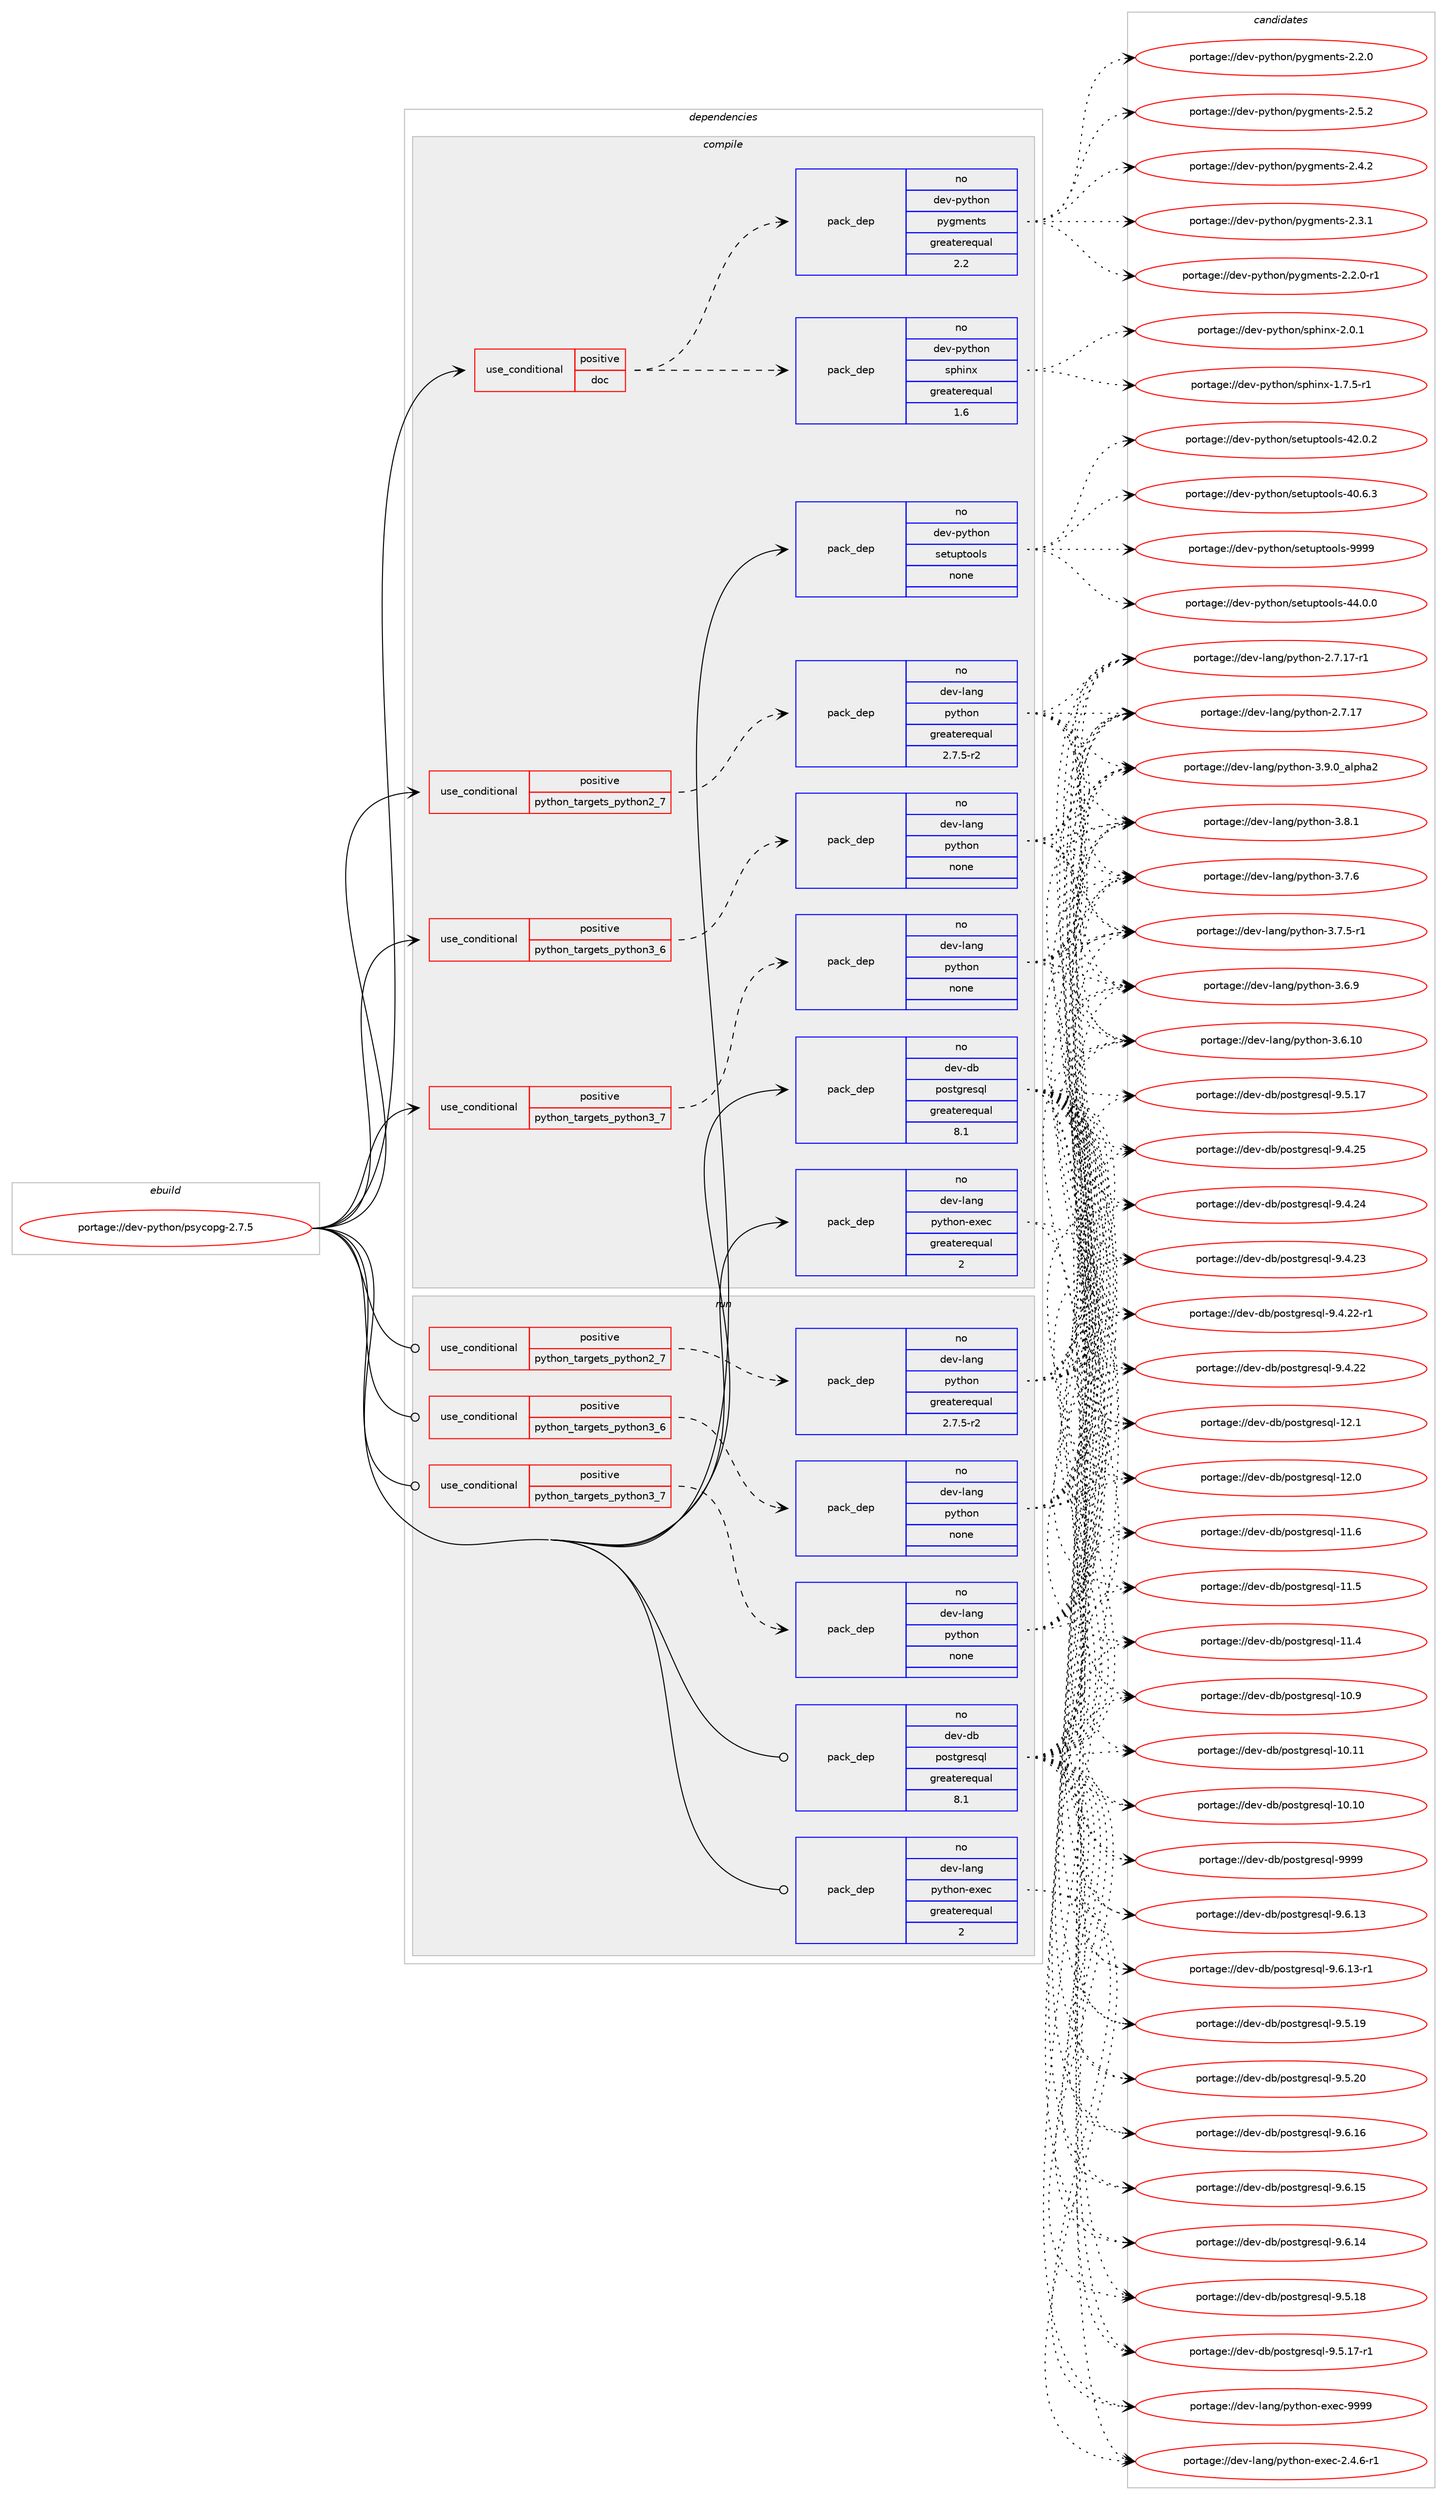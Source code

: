 digraph prolog {

# *************
# Graph options
# *************

newrank=true;
concentrate=true;
compound=true;
graph [rankdir=LR,fontname=Helvetica,fontsize=10,ranksep=1.5];#, ranksep=2.5, nodesep=0.2];
edge  [arrowhead=vee];
node  [fontname=Helvetica,fontsize=10];

# **********
# The ebuild
# **********

subgraph cluster_leftcol {
color=gray;
label=<<i>ebuild</i>>;
id [label="portage://dev-python/psycopg-2.7.5", color=red, width=4, href="../dev-python/psycopg-2.7.5.svg"];
}

# ****************
# The dependencies
# ****************

subgraph cluster_midcol {
color=gray;
label=<<i>dependencies</i>>;
subgraph cluster_compile {
fillcolor="#eeeeee";
style=filled;
label=<<i>compile</i>>;
subgraph cond110277 {
dependency440674 [label=<<TABLE BORDER="0" CELLBORDER="1" CELLSPACING="0" CELLPADDING="4"><TR><TD ROWSPAN="3" CELLPADDING="10">use_conditional</TD></TR><TR><TD>positive</TD></TR><TR><TD>doc</TD></TR></TABLE>>, shape=none, color=red];
subgraph pack325459 {
dependency440675 [label=<<TABLE BORDER="0" CELLBORDER="1" CELLSPACING="0" CELLPADDING="4" WIDTH="220"><TR><TD ROWSPAN="6" CELLPADDING="30">pack_dep</TD></TR><TR><TD WIDTH="110">no</TD></TR><TR><TD>dev-python</TD></TR><TR><TD>pygments</TD></TR><TR><TD>greaterequal</TD></TR><TR><TD>2.2</TD></TR></TABLE>>, shape=none, color=blue];
}
dependency440674:e -> dependency440675:w [weight=20,style="dashed",arrowhead="vee"];
subgraph pack325460 {
dependency440676 [label=<<TABLE BORDER="0" CELLBORDER="1" CELLSPACING="0" CELLPADDING="4" WIDTH="220"><TR><TD ROWSPAN="6" CELLPADDING="30">pack_dep</TD></TR><TR><TD WIDTH="110">no</TD></TR><TR><TD>dev-python</TD></TR><TR><TD>sphinx</TD></TR><TR><TD>greaterequal</TD></TR><TR><TD>1.6</TD></TR></TABLE>>, shape=none, color=blue];
}
dependency440674:e -> dependency440676:w [weight=20,style="dashed",arrowhead="vee"];
}
id:e -> dependency440674:w [weight=20,style="solid",arrowhead="vee"];
subgraph cond110278 {
dependency440677 [label=<<TABLE BORDER="0" CELLBORDER="1" CELLSPACING="0" CELLPADDING="4"><TR><TD ROWSPAN="3" CELLPADDING="10">use_conditional</TD></TR><TR><TD>positive</TD></TR><TR><TD>python_targets_python2_7</TD></TR></TABLE>>, shape=none, color=red];
subgraph pack325461 {
dependency440678 [label=<<TABLE BORDER="0" CELLBORDER="1" CELLSPACING="0" CELLPADDING="4" WIDTH="220"><TR><TD ROWSPAN="6" CELLPADDING="30">pack_dep</TD></TR><TR><TD WIDTH="110">no</TD></TR><TR><TD>dev-lang</TD></TR><TR><TD>python</TD></TR><TR><TD>greaterequal</TD></TR><TR><TD>2.7.5-r2</TD></TR></TABLE>>, shape=none, color=blue];
}
dependency440677:e -> dependency440678:w [weight=20,style="dashed",arrowhead="vee"];
}
id:e -> dependency440677:w [weight=20,style="solid",arrowhead="vee"];
subgraph cond110279 {
dependency440679 [label=<<TABLE BORDER="0" CELLBORDER="1" CELLSPACING="0" CELLPADDING="4"><TR><TD ROWSPAN="3" CELLPADDING="10">use_conditional</TD></TR><TR><TD>positive</TD></TR><TR><TD>python_targets_python3_6</TD></TR></TABLE>>, shape=none, color=red];
subgraph pack325462 {
dependency440680 [label=<<TABLE BORDER="0" CELLBORDER="1" CELLSPACING="0" CELLPADDING="4" WIDTH="220"><TR><TD ROWSPAN="6" CELLPADDING="30">pack_dep</TD></TR><TR><TD WIDTH="110">no</TD></TR><TR><TD>dev-lang</TD></TR><TR><TD>python</TD></TR><TR><TD>none</TD></TR><TR><TD></TD></TR></TABLE>>, shape=none, color=blue];
}
dependency440679:e -> dependency440680:w [weight=20,style="dashed",arrowhead="vee"];
}
id:e -> dependency440679:w [weight=20,style="solid",arrowhead="vee"];
subgraph cond110280 {
dependency440681 [label=<<TABLE BORDER="0" CELLBORDER="1" CELLSPACING="0" CELLPADDING="4"><TR><TD ROWSPAN="3" CELLPADDING="10">use_conditional</TD></TR><TR><TD>positive</TD></TR><TR><TD>python_targets_python3_7</TD></TR></TABLE>>, shape=none, color=red];
subgraph pack325463 {
dependency440682 [label=<<TABLE BORDER="0" CELLBORDER="1" CELLSPACING="0" CELLPADDING="4" WIDTH="220"><TR><TD ROWSPAN="6" CELLPADDING="30">pack_dep</TD></TR><TR><TD WIDTH="110">no</TD></TR><TR><TD>dev-lang</TD></TR><TR><TD>python</TD></TR><TR><TD>none</TD></TR><TR><TD></TD></TR></TABLE>>, shape=none, color=blue];
}
dependency440681:e -> dependency440682:w [weight=20,style="dashed",arrowhead="vee"];
}
id:e -> dependency440681:w [weight=20,style="solid",arrowhead="vee"];
subgraph pack325464 {
dependency440683 [label=<<TABLE BORDER="0" CELLBORDER="1" CELLSPACING="0" CELLPADDING="4" WIDTH="220"><TR><TD ROWSPAN="6" CELLPADDING="30">pack_dep</TD></TR><TR><TD WIDTH="110">no</TD></TR><TR><TD>dev-db</TD></TR><TR><TD>postgresql</TD></TR><TR><TD>greaterequal</TD></TR><TR><TD>8.1</TD></TR></TABLE>>, shape=none, color=blue];
}
id:e -> dependency440683:w [weight=20,style="solid",arrowhead="vee"];
subgraph pack325465 {
dependency440684 [label=<<TABLE BORDER="0" CELLBORDER="1" CELLSPACING="0" CELLPADDING="4" WIDTH="220"><TR><TD ROWSPAN="6" CELLPADDING="30">pack_dep</TD></TR><TR><TD WIDTH="110">no</TD></TR><TR><TD>dev-lang</TD></TR><TR><TD>python-exec</TD></TR><TR><TD>greaterequal</TD></TR><TR><TD>2</TD></TR></TABLE>>, shape=none, color=blue];
}
id:e -> dependency440684:w [weight=20,style="solid",arrowhead="vee"];
subgraph pack325466 {
dependency440685 [label=<<TABLE BORDER="0" CELLBORDER="1" CELLSPACING="0" CELLPADDING="4" WIDTH="220"><TR><TD ROWSPAN="6" CELLPADDING="30">pack_dep</TD></TR><TR><TD WIDTH="110">no</TD></TR><TR><TD>dev-python</TD></TR><TR><TD>setuptools</TD></TR><TR><TD>none</TD></TR><TR><TD></TD></TR></TABLE>>, shape=none, color=blue];
}
id:e -> dependency440685:w [weight=20,style="solid",arrowhead="vee"];
}
subgraph cluster_compileandrun {
fillcolor="#eeeeee";
style=filled;
label=<<i>compile and run</i>>;
}
subgraph cluster_run {
fillcolor="#eeeeee";
style=filled;
label=<<i>run</i>>;
subgraph cond110281 {
dependency440686 [label=<<TABLE BORDER="0" CELLBORDER="1" CELLSPACING="0" CELLPADDING="4"><TR><TD ROWSPAN="3" CELLPADDING="10">use_conditional</TD></TR><TR><TD>positive</TD></TR><TR><TD>python_targets_python2_7</TD></TR></TABLE>>, shape=none, color=red];
subgraph pack325467 {
dependency440687 [label=<<TABLE BORDER="0" CELLBORDER="1" CELLSPACING="0" CELLPADDING="4" WIDTH="220"><TR><TD ROWSPAN="6" CELLPADDING="30">pack_dep</TD></TR><TR><TD WIDTH="110">no</TD></TR><TR><TD>dev-lang</TD></TR><TR><TD>python</TD></TR><TR><TD>greaterequal</TD></TR><TR><TD>2.7.5-r2</TD></TR></TABLE>>, shape=none, color=blue];
}
dependency440686:e -> dependency440687:w [weight=20,style="dashed",arrowhead="vee"];
}
id:e -> dependency440686:w [weight=20,style="solid",arrowhead="odot"];
subgraph cond110282 {
dependency440688 [label=<<TABLE BORDER="0" CELLBORDER="1" CELLSPACING="0" CELLPADDING="4"><TR><TD ROWSPAN="3" CELLPADDING="10">use_conditional</TD></TR><TR><TD>positive</TD></TR><TR><TD>python_targets_python3_6</TD></TR></TABLE>>, shape=none, color=red];
subgraph pack325468 {
dependency440689 [label=<<TABLE BORDER="0" CELLBORDER="1" CELLSPACING="0" CELLPADDING="4" WIDTH="220"><TR><TD ROWSPAN="6" CELLPADDING="30">pack_dep</TD></TR><TR><TD WIDTH="110">no</TD></TR><TR><TD>dev-lang</TD></TR><TR><TD>python</TD></TR><TR><TD>none</TD></TR><TR><TD></TD></TR></TABLE>>, shape=none, color=blue];
}
dependency440688:e -> dependency440689:w [weight=20,style="dashed",arrowhead="vee"];
}
id:e -> dependency440688:w [weight=20,style="solid",arrowhead="odot"];
subgraph cond110283 {
dependency440690 [label=<<TABLE BORDER="0" CELLBORDER="1" CELLSPACING="0" CELLPADDING="4"><TR><TD ROWSPAN="3" CELLPADDING="10">use_conditional</TD></TR><TR><TD>positive</TD></TR><TR><TD>python_targets_python3_7</TD></TR></TABLE>>, shape=none, color=red];
subgraph pack325469 {
dependency440691 [label=<<TABLE BORDER="0" CELLBORDER="1" CELLSPACING="0" CELLPADDING="4" WIDTH="220"><TR><TD ROWSPAN="6" CELLPADDING="30">pack_dep</TD></TR><TR><TD WIDTH="110">no</TD></TR><TR><TD>dev-lang</TD></TR><TR><TD>python</TD></TR><TR><TD>none</TD></TR><TR><TD></TD></TR></TABLE>>, shape=none, color=blue];
}
dependency440690:e -> dependency440691:w [weight=20,style="dashed",arrowhead="vee"];
}
id:e -> dependency440690:w [weight=20,style="solid",arrowhead="odot"];
subgraph pack325470 {
dependency440692 [label=<<TABLE BORDER="0" CELLBORDER="1" CELLSPACING="0" CELLPADDING="4" WIDTH="220"><TR><TD ROWSPAN="6" CELLPADDING="30">pack_dep</TD></TR><TR><TD WIDTH="110">no</TD></TR><TR><TD>dev-db</TD></TR><TR><TD>postgresql</TD></TR><TR><TD>greaterequal</TD></TR><TR><TD>8.1</TD></TR></TABLE>>, shape=none, color=blue];
}
id:e -> dependency440692:w [weight=20,style="solid",arrowhead="odot"];
subgraph pack325471 {
dependency440693 [label=<<TABLE BORDER="0" CELLBORDER="1" CELLSPACING="0" CELLPADDING="4" WIDTH="220"><TR><TD ROWSPAN="6" CELLPADDING="30">pack_dep</TD></TR><TR><TD WIDTH="110">no</TD></TR><TR><TD>dev-lang</TD></TR><TR><TD>python-exec</TD></TR><TR><TD>greaterequal</TD></TR><TR><TD>2</TD></TR></TABLE>>, shape=none, color=blue];
}
id:e -> dependency440693:w [weight=20,style="solid",arrowhead="odot"];
}
}

# **************
# The candidates
# **************

subgraph cluster_choices {
rank=same;
color=gray;
label=<<i>candidates</i>>;

subgraph choice325459 {
color=black;
nodesep=1;
choice1001011184511212111610411111047112121103109101110116115455046534650 [label="portage://dev-python/pygments-2.5.2", color=red, width=4,href="../dev-python/pygments-2.5.2.svg"];
choice1001011184511212111610411111047112121103109101110116115455046524650 [label="portage://dev-python/pygments-2.4.2", color=red, width=4,href="../dev-python/pygments-2.4.2.svg"];
choice1001011184511212111610411111047112121103109101110116115455046514649 [label="portage://dev-python/pygments-2.3.1", color=red, width=4,href="../dev-python/pygments-2.3.1.svg"];
choice10010111845112121116104111110471121211031091011101161154550465046484511449 [label="portage://dev-python/pygments-2.2.0-r1", color=red, width=4,href="../dev-python/pygments-2.2.0-r1.svg"];
choice1001011184511212111610411111047112121103109101110116115455046504648 [label="portage://dev-python/pygments-2.2.0", color=red, width=4,href="../dev-python/pygments-2.2.0.svg"];
dependency440675:e -> choice1001011184511212111610411111047112121103109101110116115455046534650:w [style=dotted,weight="100"];
dependency440675:e -> choice1001011184511212111610411111047112121103109101110116115455046524650:w [style=dotted,weight="100"];
dependency440675:e -> choice1001011184511212111610411111047112121103109101110116115455046514649:w [style=dotted,weight="100"];
dependency440675:e -> choice10010111845112121116104111110471121211031091011101161154550465046484511449:w [style=dotted,weight="100"];
dependency440675:e -> choice1001011184511212111610411111047112121103109101110116115455046504648:w [style=dotted,weight="100"];
}
subgraph choice325460 {
color=black;
nodesep=1;
choice1001011184511212111610411111047115112104105110120455046484649 [label="portage://dev-python/sphinx-2.0.1", color=red, width=4,href="../dev-python/sphinx-2.0.1.svg"];
choice10010111845112121116104111110471151121041051101204549465546534511449 [label="portage://dev-python/sphinx-1.7.5-r1", color=red, width=4,href="../dev-python/sphinx-1.7.5-r1.svg"];
dependency440676:e -> choice1001011184511212111610411111047115112104105110120455046484649:w [style=dotted,weight="100"];
dependency440676:e -> choice10010111845112121116104111110471151121041051101204549465546534511449:w [style=dotted,weight="100"];
}
subgraph choice325461 {
color=black;
nodesep=1;
choice10010111845108971101034711212111610411111045514657464895971081121049750 [label="portage://dev-lang/python-3.9.0_alpha2", color=red, width=4,href="../dev-lang/python-3.9.0_alpha2.svg"];
choice100101118451089711010347112121116104111110455146564649 [label="portage://dev-lang/python-3.8.1", color=red, width=4,href="../dev-lang/python-3.8.1.svg"];
choice100101118451089711010347112121116104111110455146554654 [label="portage://dev-lang/python-3.7.6", color=red, width=4,href="../dev-lang/python-3.7.6.svg"];
choice1001011184510897110103471121211161041111104551465546534511449 [label="portage://dev-lang/python-3.7.5-r1", color=red, width=4,href="../dev-lang/python-3.7.5-r1.svg"];
choice100101118451089711010347112121116104111110455146544657 [label="portage://dev-lang/python-3.6.9", color=red, width=4,href="../dev-lang/python-3.6.9.svg"];
choice10010111845108971101034711212111610411111045514654464948 [label="portage://dev-lang/python-3.6.10", color=red, width=4,href="../dev-lang/python-3.6.10.svg"];
choice100101118451089711010347112121116104111110455046554649554511449 [label="portage://dev-lang/python-2.7.17-r1", color=red, width=4,href="../dev-lang/python-2.7.17-r1.svg"];
choice10010111845108971101034711212111610411111045504655464955 [label="portage://dev-lang/python-2.7.17", color=red, width=4,href="../dev-lang/python-2.7.17.svg"];
dependency440678:e -> choice10010111845108971101034711212111610411111045514657464895971081121049750:w [style=dotted,weight="100"];
dependency440678:e -> choice100101118451089711010347112121116104111110455146564649:w [style=dotted,weight="100"];
dependency440678:e -> choice100101118451089711010347112121116104111110455146554654:w [style=dotted,weight="100"];
dependency440678:e -> choice1001011184510897110103471121211161041111104551465546534511449:w [style=dotted,weight="100"];
dependency440678:e -> choice100101118451089711010347112121116104111110455146544657:w [style=dotted,weight="100"];
dependency440678:e -> choice10010111845108971101034711212111610411111045514654464948:w [style=dotted,weight="100"];
dependency440678:e -> choice100101118451089711010347112121116104111110455046554649554511449:w [style=dotted,weight="100"];
dependency440678:e -> choice10010111845108971101034711212111610411111045504655464955:w [style=dotted,weight="100"];
}
subgraph choice325462 {
color=black;
nodesep=1;
choice10010111845108971101034711212111610411111045514657464895971081121049750 [label="portage://dev-lang/python-3.9.0_alpha2", color=red, width=4,href="../dev-lang/python-3.9.0_alpha2.svg"];
choice100101118451089711010347112121116104111110455146564649 [label="portage://dev-lang/python-3.8.1", color=red, width=4,href="../dev-lang/python-3.8.1.svg"];
choice100101118451089711010347112121116104111110455146554654 [label="portage://dev-lang/python-3.7.6", color=red, width=4,href="../dev-lang/python-3.7.6.svg"];
choice1001011184510897110103471121211161041111104551465546534511449 [label="portage://dev-lang/python-3.7.5-r1", color=red, width=4,href="../dev-lang/python-3.7.5-r1.svg"];
choice100101118451089711010347112121116104111110455146544657 [label="portage://dev-lang/python-3.6.9", color=red, width=4,href="../dev-lang/python-3.6.9.svg"];
choice10010111845108971101034711212111610411111045514654464948 [label="portage://dev-lang/python-3.6.10", color=red, width=4,href="../dev-lang/python-3.6.10.svg"];
choice100101118451089711010347112121116104111110455046554649554511449 [label="portage://dev-lang/python-2.7.17-r1", color=red, width=4,href="../dev-lang/python-2.7.17-r1.svg"];
choice10010111845108971101034711212111610411111045504655464955 [label="portage://dev-lang/python-2.7.17", color=red, width=4,href="../dev-lang/python-2.7.17.svg"];
dependency440680:e -> choice10010111845108971101034711212111610411111045514657464895971081121049750:w [style=dotted,weight="100"];
dependency440680:e -> choice100101118451089711010347112121116104111110455146564649:w [style=dotted,weight="100"];
dependency440680:e -> choice100101118451089711010347112121116104111110455146554654:w [style=dotted,weight="100"];
dependency440680:e -> choice1001011184510897110103471121211161041111104551465546534511449:w [style=dotted,weight="100"];
dependency440680:e -> choice100101118451089711010347112121116104111110455146544657:w [style=dotted,weight="100"];
dependency440680:e -> choice10010111845108971101034711212111610411111045514654464948:w [style=dotted,weight="100"];
dependency440680:e -> choice100101118451089711010347112121116104111110455046554649554511449:w [style=dotted,weight="100"];
dependency440680:e -> choice10010111845108971101034711212111610411111045504655464955:w [style=dotted,weight="100"];
}
subgraph choice325463 {
color=black;
nodesep=1;
choice10010111845108971101034711212111610411111045514657464895971081121049750 [label="portage://dev-lang/python-3.9.0_alpha2", color=red, width=4,href="../dev-lang/python-3.9.0_alpha2.svg"];
choice100101118451089711010347112121116104111110455146564649 [label="portage://dev-lang/python-3.8.1", color=red, width=4,href="../dev-lang/python-3.8.1.svg"];
choice100101118451089711010347112121116104111110455146554654 [label="portage://dev-lang/python-3.7.6", color=red, width=4,href="../dev-lang/python-3.7.6.svg"];
choice1001011184510897110103471121211161041111104551465546534511449 [label="portage://dev-lang/python-3.7.5-r1", color=red, width=4,href="../dev-lang/python-3.7.5-r1.svg"];
choice100101118451089711010347112121116104111110455146544657 [label="portage://dev-lang/python-3.6.9", color=red, width=4,href="../dev-lang/python-3.6.9.svg"];
choice10010111845108971101034711212111610411111045514654464948 [label="portage://dev-lang/python-3.6.10", color=red, width=4,href="../dev-lang/python-3.6.10.svg"];
choice100101118451089711010347112121116104111110455046554649554511449 [label="portage://dev-lang/python-2.7.17-r1", color=red, width=4,href="../dev-lang/python-2.7.17-r1.svg"];
choice10010111845108971101034711212111610411111045504655464955 [label="portage://dev-lang/python-2.7.17", color=red, width=4,href="../dev-lang/python-2.7.17.svg"];
dependency440682:e -> choice10010111845108971101034711212111610411111045514657464895971081121049750:w [style=dotted,weight="100"];
dependency440682:e -> choice100101118451089711010347112121116104111110455146564649:w [style=dotted,weight="100"];
dependency440682:e -> choice100101118451089711010347112121116104111110455146554654:w [style=dotted,weight="100"];
dependency440682:e -> choice1001011184510897110103471121211161041111104551465546534511449:w [style=dotted,weight="100"];
dependency440682:e -> choice100101118451089711010347112121116104111110455146544657:w [style=dotted,weight="100"];
dependency440682:e -> choice10010111845108971101034711212111610411111045514654464948:w [style=dotted,weight="100"];
dependency440682:e -> choice100101118451089711010347112121116104111110455046554649554511449:w [style=dotted,weight="100"];
dependency440682:e -> choice10010111845108971101034711212111610411111045504655464955:w [style=dotted,weight="100"];
}
subgraph choice325464 {
color=black;
nodesep=1;
choice1001011184510098471121111151161031141011151131084557575757 [label="portage://dev-db/postgresql-9999", color=red, width=4,href="../dev-db/postgresql-9999.svg"];
choice10010111845100984711211111511610311410111511310845574654464954 [label="portage://dev-db/postgresql-9.6.16", color=red, width=4,href="../dev-db/postgresql-9.6.16.svg"];
choice10010111845100984711211111511610311410111511310845574654464953 [label="portage://dev-db/postgresql-9.6.15", color=red, width=4,href="../dev-db/postgresql-9.6.15.svg"];
choice10010111845100984711211111511610311410111511310845574654464952 [label="portage://dev-db/postgresql-9.6.14", color=red, width=4,href="../dev-db/postgresql-9.6.14.svg"];
choice100101118451009847112111115116103114101115113108455746544649514511449 [label="portage://dev-db/postgresql-9.6.13-r1", color=red, width=4,href="../dev-db/postgresql-9.6.13-r1.svg"];
choice10010111845100984711211111511610311410111511310845574654464951 [label="portage://dev-db/postgresql-9.6.13", color=red, width=4,href="../dev-db/postgresql-9.6.13.svg"];
choice10010111845100984711211111511610311410111511310845574653465048 [label="portage://dev-db/postgresql-9.5.20", color=red, width=4,href="../dev-db/postgresql-9.5.20.svg"];
choice10010111845100984711211111511610311410111511310845574653464957 [label="portage://dev-db/postgresql-9.5.19", color=red, width=4,href="../dev-db/postgresql-9.5.19.svg"];
choice10010111845100984711211111511610311410111511310845574653464956 [label="portage://dev-db/postgresql-9.5.18", color=red, width=4,href="../dev-db/postgresql-9.5.18.svg"];
choice100101118451009847112111115116103114101115113108455746534649554511449 [label="portage://dev-db/postgresql-9.5.17-r1", color=red, width=4,href="../dev-db/postgresql-9.5.17-r1.svg"];
choice10010111845100984711211111511610311410111511310845574653464955 [label="portage://dev-db/postgresql-9.5.17", color=red, width=4,href="../dev-db/postgresql-9.5.17.svg"];
choice10010111845100984711211111511610311410111511310845574652465053 [label="portage://dev-db/postgresql-9.4.25", color=red, width=4,href="../dev-db/postgresql-9.4.25.svg"];
choice10010111845100984711211111511610311410111511310845574652465052 [label="portage://dev-db/postgresql-9.4.24", color=red, width=4,href="../dev-db/postgresql-9.4.24.svg"];
choice10010111845100984711211111511610311410111511310845574652465051 [label="portage://dev-db/postgresql-9.4.23", color=red, width=4,href="../dev-db/postgresql-9.4.23.svg"];
choice100101118451009847112111115116103114101115113108455746524650504511449 [label="portage://dev-db/postgresql-9.4.22-r1", color=red, width=4,href="../dev-db/postgresql-9.4.22-r1.svg"];
choice10010111845100984711211111511610311410111511310845574652465050 [label="portage://dev-db/postgresql-9.4.22", color=red, width=4,href="../dev-db/postgresql-9.4.22.svg"];
choice1001011184510098471121111151161031141011151131084549504649 [label="portage://dev-db/postgresql-12.1", color=red, width=4,href="../dev-db/postgresql-12.1.svg"];
choice1001011184510098471121111151161031141011151131084549504648 [label="portage://dev-db/postgresql-12.0", color=red, width=4,href="../dev-db/postgresql-12.0.svg"];
choice1001011184510098471121111151161031141011151131084549494654 [label="portage://dev-db/postgresql-11.6", color=red, width=4,href="../dev-db/postgresql-11.6.svg"];
choice1001011184510098471121111151161031141011151131084549494653 [label="portage://dev-db/postgresql-11.5", color=red, width=4,href="../dev-db/postgresql-11.5.svg"];
choice1001011184510098471121111151161031141011151131084549494652 [label="portage://dev-db/postgresql-11.4", color=red, width=4,href="../dev-db/postgresql-11.4.svg"];
choice1001011184510098471121111151161031141011151131084549484657 [label="portage://dev-db/postgresql-10.9", color=red, width=4,href="../dev-db/postgresql-10.9.svg"];
choice100101118451009847112111115116103114101115113108454948464949 [label="portage://dev-db/postgresql-10.11", color=red, width=4,href="../dev-db/postgresql-10.11.svg"];
choice100101118451009847112111115116103114101115113108454948464948 [label="portage://dev-db/postgresql-10.10", color=red, width=4,href="../dev-db/postgresql-10.10.svg"];
dependency440683:e -> choice1001011184510098471121111151161031141011151131084557575757:w [style=dotted,weight="100"];
dependency440683:e -> choice10010111845100984711211111511610311410111511310845574654464954:w [style=dotted,weight="100"];
dependency440683:e -> choice10010111845100984711211111511610311410111511310845574654464953:w [style=dotted,weight="100"];
dependency440683:e -> choice10010111845100984711211111511610311410111511310845574654464952:w [style=dotted,weight="100"];
dependency440683:e -> choice100101118451009847112111115116103114101115113108455746544649514511449:w [style=dotted,weight="100"];
dependency440683:e -> choice10010111845100984711211111511610311410111511310845574654464951:w [style=dotted,weight="100"];
dependency440683:e -> choice10010111845100984711211111511610311410111511310845574653465048:w [style=dotted,weight="100"];
dependency440683:e -> choice10010111845100984711211111511610311410111511310845574653464957:w [style=dotted,weight="100"];
dependency440683:e -> choice10010111845100984711211111511610311410111511310845574653464956:w [style=dotted,weight="100"];
dependency440683:e -> choice100101118451009847112111115116103114101115113108455746534649554511449:w [style=dotted,weight="100"];
dependency440683:e -> choice10010111845100984711211111511610311410111511310845574653464955:w [style=dotted,weight="100"];
dependency440683:e -> choice10010111845100984711211111511610311410111511310845574652465053:w [style=dotted,weight="100"];
dependency440683:e -> choice10010111845100984711211111511610311410111511310845574652465052:w [style=dotted,weight="100"];
dependency440683:e -> choice10010111845100984711211111511610311410111511310845574652465051:w [style=dotted,weight="100"];
dependency440683:e -> choice100101118451009847112111115116103114101115113108455746524650504511449:w [style=dotted,weight="100"];
dependency440683:e -> choice10010111845100984711211111511610311410111511310845574652465050:w [style=dotted,weight="100"];
dependency440683:e -> choice1001011184510098471121111151161031141011151131084549504649:w [style=dotted,weight="100"];
dependency440683:e -> choice1001011184510098471121111151161031141011151131084549504648:w [style=dotted,weight="100"];
dependency440683:e -> choice1001011184510098471121111151161031141011151131084549494654:w [style=dotted,weight="100"];
dependency440683:e -> choice1001011184510098471121111151161031141011151131084549494653:w [style=dotted,weight="100"];
dependency440683:e -> choice1001011184510098471121111151161031141011151131084549494652:w [style=dotted,weight="100"];
dependency440683:e -> choice1001011184510098471121111151161031141011151131084549484657:w [style=dotted,weight="100"];
dependency440683:e -> choice100101118451009847112111115116103114101115113108454948464949:w [style=dotted,weight="100"];
dependency440683:e -> choice100101118451009847112111115116103114101115113108454948464948:w [style=dotted,weight="100"];
}
subgraph choice325465 {
color=black;
nodesep=1;
choice10010111845108971101034711212111610411111045101120101994557575757 [label="portage://dev-lang/python-exec-9999", color=red, width=4,href="../dev-lang/python-exec-9999.svg"];
choice10010111845108971101034711212111610411111045101120101994550465246544511449 [label="portage://dev-lang/python-exec-2.4.6-r1", color=red, width=4,href="../dev-lang/python-exec-2.4.6-r1.svg"];
dependency440684:e -> choice10010111845108971101034711212111610411111045101120101994557575757:w [style=dotted,weight="100"];
dependency440684:e -> choice10010111845108971101034711212111610411111045101120101994550465246544511449:w [style=dotted,weight="100"];
}
subgraph choice325466 {
color=black;
nodesep=1;
choice10010111845112121116104111110471151011161171121161111111081154557575757 [label="portage://dev-python/setuptools-9999", color=red, width=4,href="../dev-python/setuptools-9999.svg"];
choice100101118451121211161041111104711510111611711211611111110811545525246484648 [label="portage://dev-python/setuptools-44.0.0", color=red, width=4,href="../dev-python/setuptools-44.0.0.svg"];
choice100101118451121211161041111104711510111611711211611111110811545525046484650 [label="portage://dev-python/setuptools-42.0.2", color=red, width=4,href="../dev-python/setuptools-42.0.2.svg"];
choice100101118451121211161041111104711510111611711211611111110811545524846544651 [label="portage://dev-python/setuptools-40.6.3", color=red, width=4,href="../dev-python/setuptools-40.6.3.svg"];
dependency440685:e -> choice10010111845112121116104111110471151011161171121161111111081154557575757:w [style=dotted,weight="100"];
dependency440685:e -> choice100101118451121211161041111104711510111611711211611111110811545525246484648:w [style=dotted,weight="100"];
dependency440685:e -> choice100101118451121211161041111104711510111611711211611111110811545525046484650:w [style=dotted,weight="100"];
dependency440685:e -> choice100101118451121211161041111104711510111611711211611111110811545524846544651:w [style=dotted,weight="100"];
}
subgraph choice325467 {
color=black;
nodesep=1;
choice10010111845108971101034711212111610411111045514657464895971081121049750 [label="portage://dev-lang/python-3.9.0_alpha2", color=red, width=4,href="../dev-lang/python-3.9.0_alpha2.svg"];
choice100101118451089711010347112121116104111110455146564649 [label="portage://dev-lang/python-3.8.1", color=red, width=4,href="../dev-lang/python-3.8.1.svg"];
choice100101118451089711010347112121116104111110455146554654 [label="portage://dev-lang/python-3.7.6", color=red, width=4,href="../dev-lang/python-3.7.6.svg"];
choice1001011184510897110103471121211161041111104551465546534511449 [label="portage://dev-lang/python-3.7.5-r1", color=red, width=4,href="../dev-lang/python-3.7.5-r1.svg"];
choice100101118451089711010347112121116104111110455146544657 [label="portage://dev-lang/python-3.6.9", color=red, width=4,href="../dev-lang/python-3.6.9.svg"];
choice10010111845108971101034711212111610411111045514654464948 [label="portage://dev-lang/python-3.6.10", color=red, width=4,href="../dev-lang/python-3.6.10.svg"];
choice100101118451089711010347112121116104111110455046554649554511449 [label="portage://dev-lang/python-2.7.17-r1", color=red, width=4,href="../dev-lang/python-2.7.17-r1.svg"];
choice10010111845108971101034711212111610411111045504655464955 [label="portage://dev-lang/python-2.7.17", color=red, width=4,href="../dev-lang/python-2.7.17.svg"];
dependency440687:e -> choice10010111845108971101034711212111610411111045514657464895971081121049750:w [style=dotted,weight="100"];
dependency440687:e -> choice100101118451089711010347112121116104111110455146564649:w [style=dotted,weight="100"];
dependency440687:e -> choice100101118451089711010347112121116104111110455146554654:w [style=dotted,weight="100"];
dependency440687:e -> choice1001011184510897110103471121211161041111104551465546534511449:w [style=dotted,weight="100"];
dependency440687:e -> choice100101118451089711010347112121116104111110455146544657:w [style=dotted,weight="100"];
dependency440687:e -> choice10010111845108971101034711212111610411111045514654464948:w [style=dotted,weight="100"];
dependency440687:e -> choice100101118451089711010347112121116104111110455046554649554511449:w [style=dotted,weight="100"];
dependency440687:e -> choice10010111845108971101034711212111610411111045504655464955:w [style=dotted,weight="100"];
}
subgraph choice325468 {
color=black;
nodesep=1;
choice10010111845108971101034711212111610411111045514657464895971081121049750 [label="portage://dev-lang/python-3.9.0_alpha2", color=red, width=4,href="../dev-lang/python-3.9.0_alpha2.svg"];
choice100101118451089711010347112121116104111110455146564649 [label="portage://dev-lang/python-3.8.1", color=red, width=4,href="../dev-lang/python-3.8.1.svg"];
choice100101118451089711010347112121116104111110455146554654 [label="portage://dev-lang/python-3.7.6", color=red, width=4,href="../dev-lang/python-3.7.6.svg"];
choice1001011184510897110103471121211161041111104551465546534511449 [label="portage://dev-lang/python-3.7.5-r1", color=red, width=4,href="../dev-lang/python-3.7.5-r1.svg"];
choice100101118451089711010347112121116104111110455146544657 [label="portage://dev-lang/python-3.6.9", color=red, width=4,href="../dev-lang/python-3.6.9.svg"];
choice10010111845108971101034711212111610411111045514654464948 [label="portage://dev-lang/python-3.6.10", color=red, width=4,href="../dev-lang/python-3.6.10.svg"];
choice100101118451089711010347112121116104111110455046554649554511449 [label="portage://dev-lang/python-2.7.17-r1", color=red, width=4,href="../dev-lang/python-2.7.17-r1.svg"];
choice10010111845108971101034711212111610411111045504655464955 [label="portage://dev-lang/python-2.7.17", color=red, width=4,href="../dev-lang/python-2.7.17.svg"];
dependency440689:e -> choice10010111845108971101034711212111610411111045514657464895971081121049750:w [style=dotted,weight="100"];
dependency440689:e -> choice100101118451089711010347112121116104111110455146564649:w [style=dotted,weight="100"];
dependency440689:e -> choice100101118451089711010347112121116104111110455146554654:w [style=dotted,weight="100"];
dependency440689:e -> choice1001011184510897110103471121211161041111104551465546534511449:w [style=dotted,weight="100"];
dependency440689:e -> choice100101118451089711010347112121116104111110455146544657:w [style=dotted,weight="100"];
dependency440689:e -> choice10010111845108971101034711212111610411111045514654464948:w [style=dotted,weight="100"];
dependency440689:e -> choice100101118451089711010347112121116104111110455046554649554511449:w [style=dotted,weight="100"];
dependency440689:e -> choice10010111845108971101034711212111610411111045504655464955:w [style=dotted,weight="100"];
}
subgraph choice325469 {
color=black;
nodesep=1;
choice10010111845108971101034711212111610411111045514657464895971081121049750 [label="portage://dev-lang/python-3.9.0_alpha2", color=red, width=4,href="../dev-lang/python-3.9.0_alpha2.svg"];
choice100101118451089711010347112121116104111110455146564649 [label="portage://dev-lang/python-3.8.1", color=red, width=4,href="../dev-lang/python-3.8.1.svg"];
choice100101118451089711010347112121116104111110455146554654 [label="portage://dev-lang/python-3.7.6", color=red, width=4,href="../dev-lang/python-3.7.6.svg"];
choice1001011184510897110103471121211161041111104551465546534511449 [label="portage://dev-lang/python-3.7.5-r1", color=red, width=4,href="../dev-lang/python-3.7.5-r1.svg"];
choice100101118451089711010347112121116104111110455146544657 [label="portage://dev-lang/python-3.6.9", color=red, width=4,href="../dev-lang/python-3.6.9.svg"];
choice10010111845108971101034711212111610411111045514654464948 [label="portage://dev-lang/python-3.6.10", color=red, width=4,href="../dev-lang/python-3.6.10.svg"];
choice100101118451089711010347112121116104111110455046554649554511449 [label="portage://dev-lang/python-2.7.17-r1", color=red, width=4,href="../dev-lang/python-2.7.17-r1.svg"];
choice10010111845108971101034711212111610411111045504655464955 [label="portage://dev-lang/python-2.7.17", color=red, width=4,href="../dev-lang/python-2.7.17.svg"];
dependency440691:e -> choice10010111845108971101034711212111610411111045514657464895971081121049750:w [style=dotted,weight="100"];
dependency440691:e -> choice100101118451089711010347112121116104111110455146564649:w [style=dotted,weight="100"];
dependency440691:e -> choice100101118451089711010347112121116104111110455146554654:w [style=dotted,weight="100"];
dependency440691:e -> choice1001011184510897110103471121211161041111104551465546534511449:w [style=dotted,weight="100"];
dependency440691:e -> choice100101118451089711010347112121116104111110455146544657:w [style=dotted,weight="100"];
dependency440691:e -> choice10010111845108971101034711212111610411111045514654464948:w [style=dotted,weight="100"];
dependency440691:e -> choice100101118451089711010347112121116104111110455046554649554511449:w [style=dotted,weight="100"];
dependency440691:e -> choice10010111845108971101034711212111610411111045504655464955:w [style=dotted,weight="100"];
}
subgraph choice325470 {
color=black;
nodesep=1;
choice1001011184510098471121111151161031141011151131084557575757 [label="portage://dev-db/postgresql-9999", color=red, width=4,href="../dev-db/postgresql-9999.svg"];
choice10010111845100984711211111511610311410111511310845574654464954 [label="portage://dev-db/postgresql-9.6.16", color=red, width=4,href="../dev-db/postgresql-9.6.16.svg"];
choice10010111845100984711211111511610311410111511310845574654464953 [label="portage://dev-db/postgresql-9.6.15", color=red, width=4,href="../dev-db/postgresql-9.6.15.svg"];
choice10010111845100984711211111511610311410111511310845574654464952 [label="portage://dev-db/postgresql-9.6.14", color=red, width=4,href="../dev-db/postgresql-9.6.14.svg"];
choice100101118451009847112111115116103114101115113108455746544649514511449 [label="portage://dev-db/postgresql-9.6.13-r1", color=red, width=4,href="../dev-db/postgresql-9.6.13-r1.svg"];
choice10010111845100984711211111511610311410111511310845574654464951 [label="portage://dev-db/postgresql-9.6.13", color=red, width=4,href="../dev-db/postgresql-9.6.13.svg"];
choice10010111845100984711211111511610311410111511310845574653465048 [label="portage://dev-db/postgresql-9.5.20", color=red, width=4,href="../dev-db/postgresql-9.5.20.svg"];
choice10010111845100984711211111511610311410111511310845574653464957 [label="portage://dev-db/postgresql-9.5.19", color=red, width=4,href="../dev-db/postgresql-9.5.19.svg"];
choice10010111845100984711211111511610311410111511310845574653464956 [label="portage://dev-db/postgresql-9.5.18", color=red, width=4,href="../dev-db/postgresql-9.5.18.svg"];
choice100101118451009847112111115116103114101115113108455746534649554511449 [label="portage://dev-db/postgresql-9.5.17-r1", color=red, width=4,href="../dev-db/postgresql-9.5.17-r1.svg"];
choice10010111845100984711211111511610311410111511310845574653464955 [label="portage://dev-db/postgresql-9.5.17", color=red, width=4,href="../dev-db/postgresql-9.5.17.svg"];
choice10010111845100984711211111511610311410111511310845574652465053 [label="portage://dev-db/postgresql-9.4.25", color=red, width=4,href="../dev-db/postgresql-9.4.25.svg"];
choice10010111845100984711211111511610311410111511310845574652465052 [label="portage://dev-db/postgresql-9.4.24", color=red, width=4,href="../dev-db/postgresql-9.4.24.svg"];
choice10010111845100984711211111511610311410111511310845574652465051 [label="portage://dev-db/postgresql-9.4.23", color=red, width=4,href="../dev-db/postgresql-9.4.23.svg"];
choice100101118451009847112111115116103114101115113108455746524650504511449 [label="portage://dev-db/postgresql-9.4.22-r1", color=red, width=4,href="../dev-db/postgresql-9.4.22-r1.svg"];
choice10010111845100984711211111511610311410111511310845574652465050 [label="portage://dev-db/postgresql-9.4.22", color=red, width=4,href="../dev-db/postgresql-9.4.22.svg"];
choice1001011184510098471121111151161031141011151131084549504649 [label="portage://dev-db/postgresql-12.1", color=red, width=4,href="../dev-db/postgresql-12.1.svg"];
choice1001011184510098471121111151161031141011151131084549504648 [label="portage://dev-db/postgresql-12.0", color=red, width=4,href="../dev-db/postgresql-12.0.svg"];
choice1001011184510098471121111151161031141011151131084549494654 [label="portage://dev-db/postgresql-11.6", color=red, width=4,href="../dev-db/postgresql-11.6.svg"];
choice1001011184510098471121111151161031141011151131084549494653 [label="portage://dev-db/postgresql-11.5", color=red, width=4,href="../dev-db/postgresql-11.5.svg"];
choice1001011184510098471121111151161031141011151131084549494652 [label="portage://dev-db/postgresql-11.4", color=red, width=4,href="../dev-db/postgresql-11.4.svg"];
choice1001011184510098471121111151161031141011151131084549484657 [label="portage://dev-db/postgresql-10.9", color=red, width=4,href="../dev-db/postgresql-10.9.svg"];
choice100101118451009847112111115116103114101115113108454948464949 [label="portage://dev-db/postgresql-10.11", color=red, width=4,href="../dev-db/postgresql-10.11.svg"];
choice100101118451009847112111115116103114101115113108454948464948 [label="portage://dev-db/postgresql-10.10", color=red, width=4,href="../dev-db/postgresql-10.10.svg"];
dependency440692:e -> choice1001011184510098471121111151161031141011151131084557575757:w [style=dotted,weight="100"];
dependency440692:e -> choice10010111845100984711211111511610311410111511310845574654464954:w [style=dotted,weight="100"];
dependency440692:e -> choice10010111845100984711211111511610311410111511310845574654464953:w [style=dotted,weight="100"];
dependency440692:e -> choice10010111845100984711211111511610311410111511310845574654464952:w [style=dotted,weight="100"];
dependency440692:e -> choice100101118451009847112111115116103114101115113108455746544649514511449:w [style=dotted,weight="100"];
dependency440692:e -> choice10010111845100984711211111511610311410111511310845574654464951:w [style=dotted,weight="100"];
dependency440692:e -> choice10010111845100984711211111511610311410111511310845574653465048:w [style=dotted,weight="100"];
dependency440692:e -> choice10010111845100984711211111511610311410111511310845574653464957:w [style=dotted,weight="100"];
dependency440692:e -> choice10010111845100984711211111511610311410111511310845574653464956:w [style=dotted,weight="100"];
dependency440692:e -> choice100101118451009847112111115116103114101115113108455746534649554511449:w [style=dotted,weight="100"];
dependency440692:e -> choice10010111845100984711211111511610311410111511310845574653464955:w [style=dotted,weight="100"];
dependency440692:e -> choice10010111845100984711211111511610311410111511310845574652465053:w [style=dotted,weight="100"];
dependency440692:e -> choice10010111845100984711211111511610311410111511310845574652465052:w [style=dotted,weight="100"];
dependency440692:e -> choice10010111845100984711211111511610311410111511310845574652465051:w [style=dotted,weight="100"];
dependency440692:e -> choice100101118451009847112111115116103114101115113108455746524650504511449:w [style=dotted,weight="100"];
dependency440692:e -> choice10010111845100984711211111511610311410111511310845574652465050:w [style=dotted,weight="100"];
dependency440692:e -> choice1001011184510098471121111151161031141011151131084549504649:w [style=dotted,weight="100"];
dependency440692:e -> choice1001011184510098471121111151161031141011151131084549504648:w [style=dotted,weight="100"];
dependency440692:e -> choice1001011184510098471121111151161031141011151131084549494654:w [style=dotted,weight="100"];
dependency440692:e -> choice1001011184510098471121111151161031141011151131084549494653:w [style=dotted,weight="100"];
dependency440692:e -> choice1001011184510098471121111151161031141011151131084549494652:w [style=dotted,weight="100"];
dependency440692:e -> choice1001011184510098471121111151161031141011151131084549484657:w [style=dotted,weight="100"];
dependency440692:e -> choice100101118451009847112111115116103114101115113108454948464949:w [style=dotted,weight="100"];
dependency440692:e -> choice100101118451009847112111115116103114101115113108454948464948:w [style=dotted,weight="100"];
}
subgraph choice325471 {
color=black;
nodesep=1;
choice10010111845108971101034711212111610411111045101120101994557575757 [label="portage://dev-lang/python-exec-9999", color=red, width=4,href="../dev-lang/python-exec-9999.svg"];
choice10010111845108971101034711212111610411111045101120101994550465246544511449 [label="portage://dev-lang/python-exec-2.4.6-r1", color=red, width=4,href="../dev-lang/python-exec-2.4.6-r1.svg"];
dependency440693:e -> choice10010111845108971101034711212111610411111045101120101994557575757:w [style=dotted,weight="100"];
dependency440693:e -> choice10010111845108971101034711212111610411111045101120101994550465246544511449:w [style=dotted,weight="100"];
}
}

}
